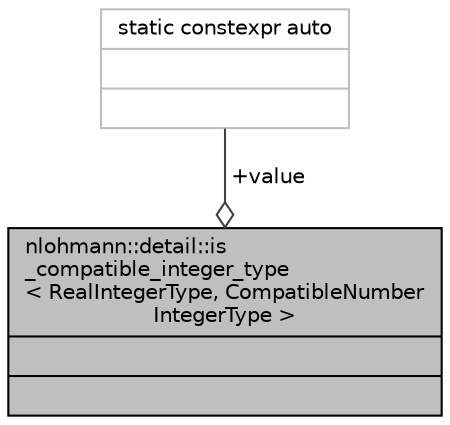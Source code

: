digraph "nlohmann::detail::is_compatible_integer_type&lt; RealIntegerType, CompatibleNumberIntegerType &gt;"
{
 // INTERACTIVE_SVG=YES
  bgcolor="transparent";
  edge [fontname="Helvetica",fontsize="10",labelfontname="Helvetica",labelfontsize="10"];
  node [fontname="Helvetica",fontsize="10",shape=record];
  Node1 [label="{nlohmann::detail::is\l_compatible_integer_type\l\< RealIntegerType, CompatibleNumber\lIntegerType \>\n||}",height=0.2,width=0.4,color="black", fillcolor="grey75", style="filled", fontcolor="black"];
  Node2 -> Node1 [color="grey25",fontsize="10",style="solid",label=" +value" ,arrowhead="odiamond",fontname="Helvetica"];
  Node2 [label="{static constexpr auto\n||}",height=0.2,width=0.4,color="grey75"];
}
